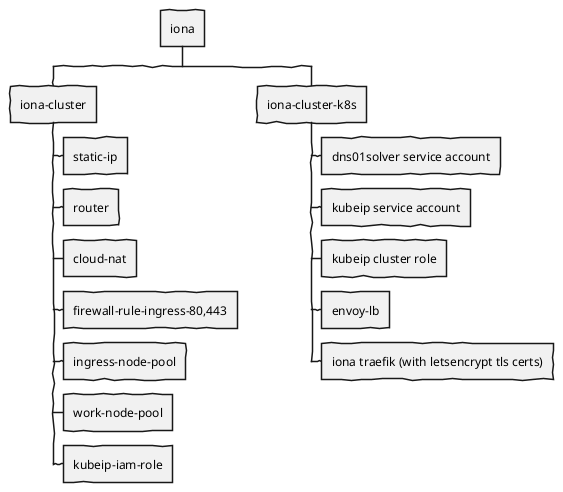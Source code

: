 @startwbs
skinparam handwritten true
* iona
** iona-cluster
*** static-ip
*** router
*** cloud-nat
*** firewall-rule-ingress-80,443
*** ingress-node-pool
*** work-node-pool
*** kubeip-iam-role
** iona-cluster-k8s
*** dns01solver service account
*** kubeip service account
*** kubeip cluster role
*** envoy-lb
*** iona traefik (with letsencrypt tls certs)
@endwbs
